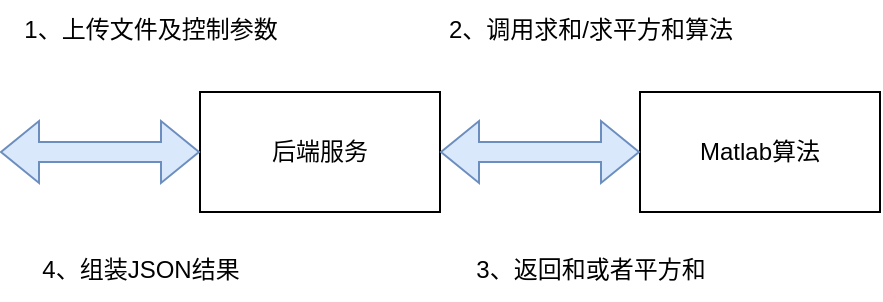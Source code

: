 <mxfile version="20.6.2" type="device"><diagram id="wjYY19ZAuRLp5DIrliSU" name="第 1 页"><mxGraphModel dx="1230" dy="771" grid="1" gridSize="10" guides="1" tooltips="1" connect="1" arrows="1" fold="1" page="1" pageScale="1" pageWidth="827" pageHeight="1169" math="0" shadow="0"><root><mxCell id="0"/><mxCell id="1" parent="0"/><mxCell id="j_XKh9_19GJOWCwt0_Rz-1" value="后端服务" style="rounded=0;whiteSpace=wrap;html=1;" vertex="1" parent="1"><mxGeometry x="230" y="266" width="120" height="60" as="geometry"/></mxCell><mxCell id="j_XKh9_19GJOWCwt0_Rz-2" value="" style="shape=flexArrow;endArrow=classic;startArrow=classic;html=1;rounded=0;exitX=0;exitY=0.5;exitDx=0;exitDy=0;fillColor=#dae8fc;strokeColor=#6c8ebf;" edge="1" parent="1" source="j_XKh9_19GJOWCwt0_Rz-1"><mxGeometry width="100" height="100" relative="1" as="geometry"><mxPoint x="290" y="266" as="sourcePoint"/><mxPoint x="130" y="296" as="targetPoint"/></mxGeometry></mxCell><mxCell id="j_XKh9_19GJOWCwt0_Rz-3" value="Matlab算法" style="rounded=0;whiteSpace=wrap;html=1;" vertex="1" parent="1"><mxGeometry x="450" y="266" width="120" height="60" as="geometry"/></mxCell><mxCell id="j_XKh9_19GJOWCwt0_Rz-4" value="" style="shape=flexArrow;endArrow=classic;startArrow=classic;html=1;rounded=0;exitX=0;exitY=0.5;exitDx=0;exitDy=0;fillColor=#dae8fc;strokeColor=#6c8ebf;" edge="1" parent="1" source="j_XKh9_19GJOWCwt0_Rz-3"><mxGeometry width="100" height="100" relative="1" as="geometry"><mxPoint x="510" y="266" as="sourcePoint"/><mxPoint x="350" y="296" as="targetPoint"/></mxGeometry></mxCell><mxCell id="j_XKh9_19GJOWCwt0_Rz-5" value="1、上传文件及控制参数" style="text;html=1;align=center;verticalAlign=middle;resizable=0;points=[];autosize=1;strokeColor=none;fillColor=none;" vertex="1" parent="1"><mxGeometry x="130" y="220" width="150" height="30" as="geometry"/></mxCell><mxCell id="j_XKh9_19GJOWCwt0_Rz-6" value="2、调用求和/求平方和算法" style="text;html=1;align=center;verticalAlign=middle;resizable=0;points=[];autosize=1;strokeColor=none;fillColor=none;" vertex="1" parent="1"><mxGeometry x="340" y="220" width="170" height="30" as="geometry"/></mxCell><mxCell id="j_XKh9_19GJOWCwt0_Rz-7" value="3、返回和或者平方和" style="text;html=1;align=center;verticalAlign=middle;resizable=0;points=[];autosize=1;strokeColor=none;fillColor=none;" vertex="1" parent="1"><mxGeometry x="355" y="340" width="140" height="30" as="geometry"/></mxCell><mxCell id="j_XKh9_19GJOWCwt0_Rz-8" value="4、组装JSON结果" style="text;html=1;align=center;verticalAlign=middle;resizable=0;points=[];autosize=1;strokeColor=none;fillColor=none;" vertex="1" parent="1"><mxGeometry x="140" y="340" width="120" height="30" as="geometry"/></mxCell></root></mxGraphModel></diagram></mxfile>